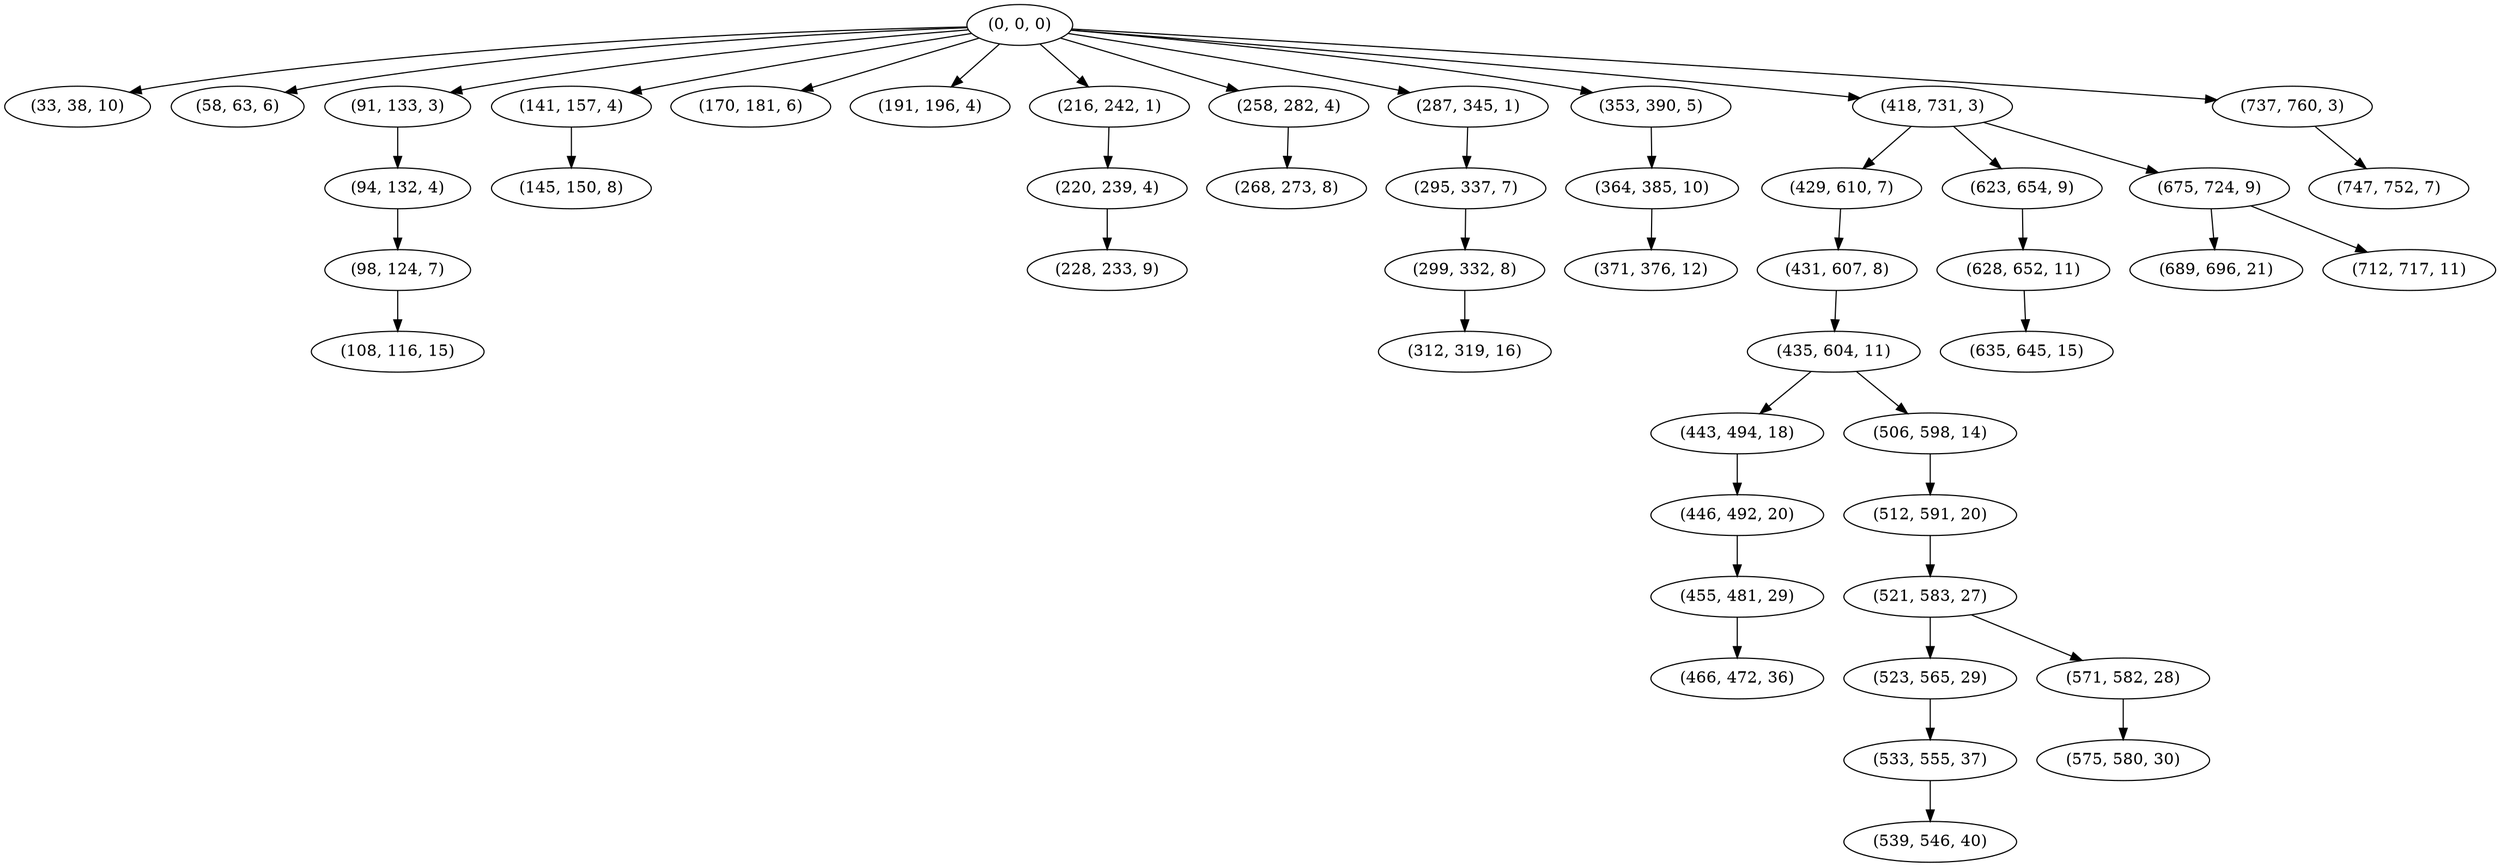 digraph tree {
    "(0, 0, 0)";
    "(33, 38, 10)";
    "(58, 63, 6)";
    "(91, 133, 3)";
    "(94, 132, 4)";
    "(98, 124, 7)";
    "(108, 116, 15)";
    "(141, 157, 4)";
    "(145, 150, 8)";
    "(170, 181, 6)";
    "(191, 196, 4)";
    "(216, 242, 1)";
    "(220, 239, 4)";
    "(228, 233, 9)";
    "(258, 282, 4)";
    "(268, 273, 8)";
    "(287, 345, 1)";
    "(295, 337, 7)";
    "(299, 332, 8)";
    "(312, 319, 16)";
    "(353, 390, 5)";
    "(364, 385, 10)";
    "(371, 376, 12)";
    "(418, 731, 3)";
    "(429, 610, 7)";
    "(431, 607, 8)";
    "(435, 604, 11)";
    "(443, 494, 18)";
    "(446, 492, 20)";
    "(455, 481, 29)";
    "(466, 472, 36)";
    "(506, 598, 14)";
    "(512, 591, 20)";
    "(521, 583, 27)";
    "(523, 565, 29)";
    "(533, 555, 37)";
    "(539, 546, 40)";
    "(571, 582, 28)";
    "(575, 580, 30)";
    "(623, 654, 9)";
    "(628, 652, 11)";
    "(635, 645, 15)";
    "(675, 724, 9)";
    "(689, 696, 21)";
    "(712, 717, 11)";
    "(737, 760, 3)";
    "(747, 752, 7)";
    "(0, 0, 0)" -> "(33, 38, 10)";
    "(0, 0, 0)" -> "(58, 63, 6)";
    "(0, 0, 0)" -> "(91, 133, 3)";
    "(0, 0, 0)" -> "(141, 157, 4)";
    "(0, 0, 0)" -> "(170, 181, 6)";
    "(0, 0, 0)" -> "(191, 196, 4)";
    "(0, 0, 0)" -> "(216, 242, 1)";
    "(0, 0, 0)" -> "(258, 282, 4)";
    "(0, 0, 0)" -> "(287, 345, 1)";
    "(0, 0, 0)" -> "(353, 390, 5)";
    "(0, 0, 0)" -> "(418, 731, 3)";
    "(0, 0, 0)" -> "(737, 760, 3)";
    "(91, 133, 3)" -> "(94, 132, 4)";
    "(94, 132, 4)" -> "(98, 124, 7)";
    "(98, 124, 7)" -> "(108, 116, 15)";
    "(141, 157, 4)" -> "(145, 150, 8)";
    "(216, 242, 1)" -> "(220, 239, 4)";
    "(220, 239, 4)" -> "(228, 233, 9)";
    "(258, 282, 4)" -> "(268, 273, 8)";
    "(287, 345, 1)" -> "(295, 337, 7)";
    "(295, 337, 7)" -> "(299, 332, 8)";
    "(299, 332, 8)" -> "(312, 319, 16)";
    "(353, 390, 5)" -> "(364, 385, 10)";
    "(364, 385, 10)" -> "(371, 376, 12)";
    "(418, 731, 3)" -> "(429, 610, 7)";
    "(418, 731, 3)" -> "(623, 654, 9)";
    "(418, 731, 3)" -> "(675, 724, 9)";
    "(429, 610, 7)" -> "(431, 607, 8)";
    "(431, 607, 8)" -> "(435, 604, 11)";
    "(435, 604, 11)" -> "(443, 494, 18)";
    "(435, 604, 11)" -> "(506, 598, 14)";
    "(443, 494, 18)" -> "(446, 492, 20)";
    "(446, 492, 20)" -> "(455, 481, 29)";
    "(455, 481, 29)" -> "(466, 472, 36)";
    "(506, 598, 14)" -> "(512, 591, 20)";
    "(512, 591, 20)" -> "(521, 583, 27)";
    "(521, 583, 27)" -> "(523, 565, 29)";
    "(521, 583, 27)" -> "(571, 582, 28)";
    "(523, 565, 29)" -> "(533, 555, 37)";
    "(533, 555, 37)" -> "(539, 546, 40)";
    "(571, 582, 28)" -> "(575, 580, 30)";
    "(623, 654, 9)" -> "(628, 652, 11)";
    "(628, 652, 11)" -> "(635, 645, 15)";
    "(675, 724, 9)" -> "(689, 696, 21)";
    "(675, 724, 9)" -> "(712, 717, 11)";
    "(737, 760, 3)" -> "(747, 752, 7)";
}
